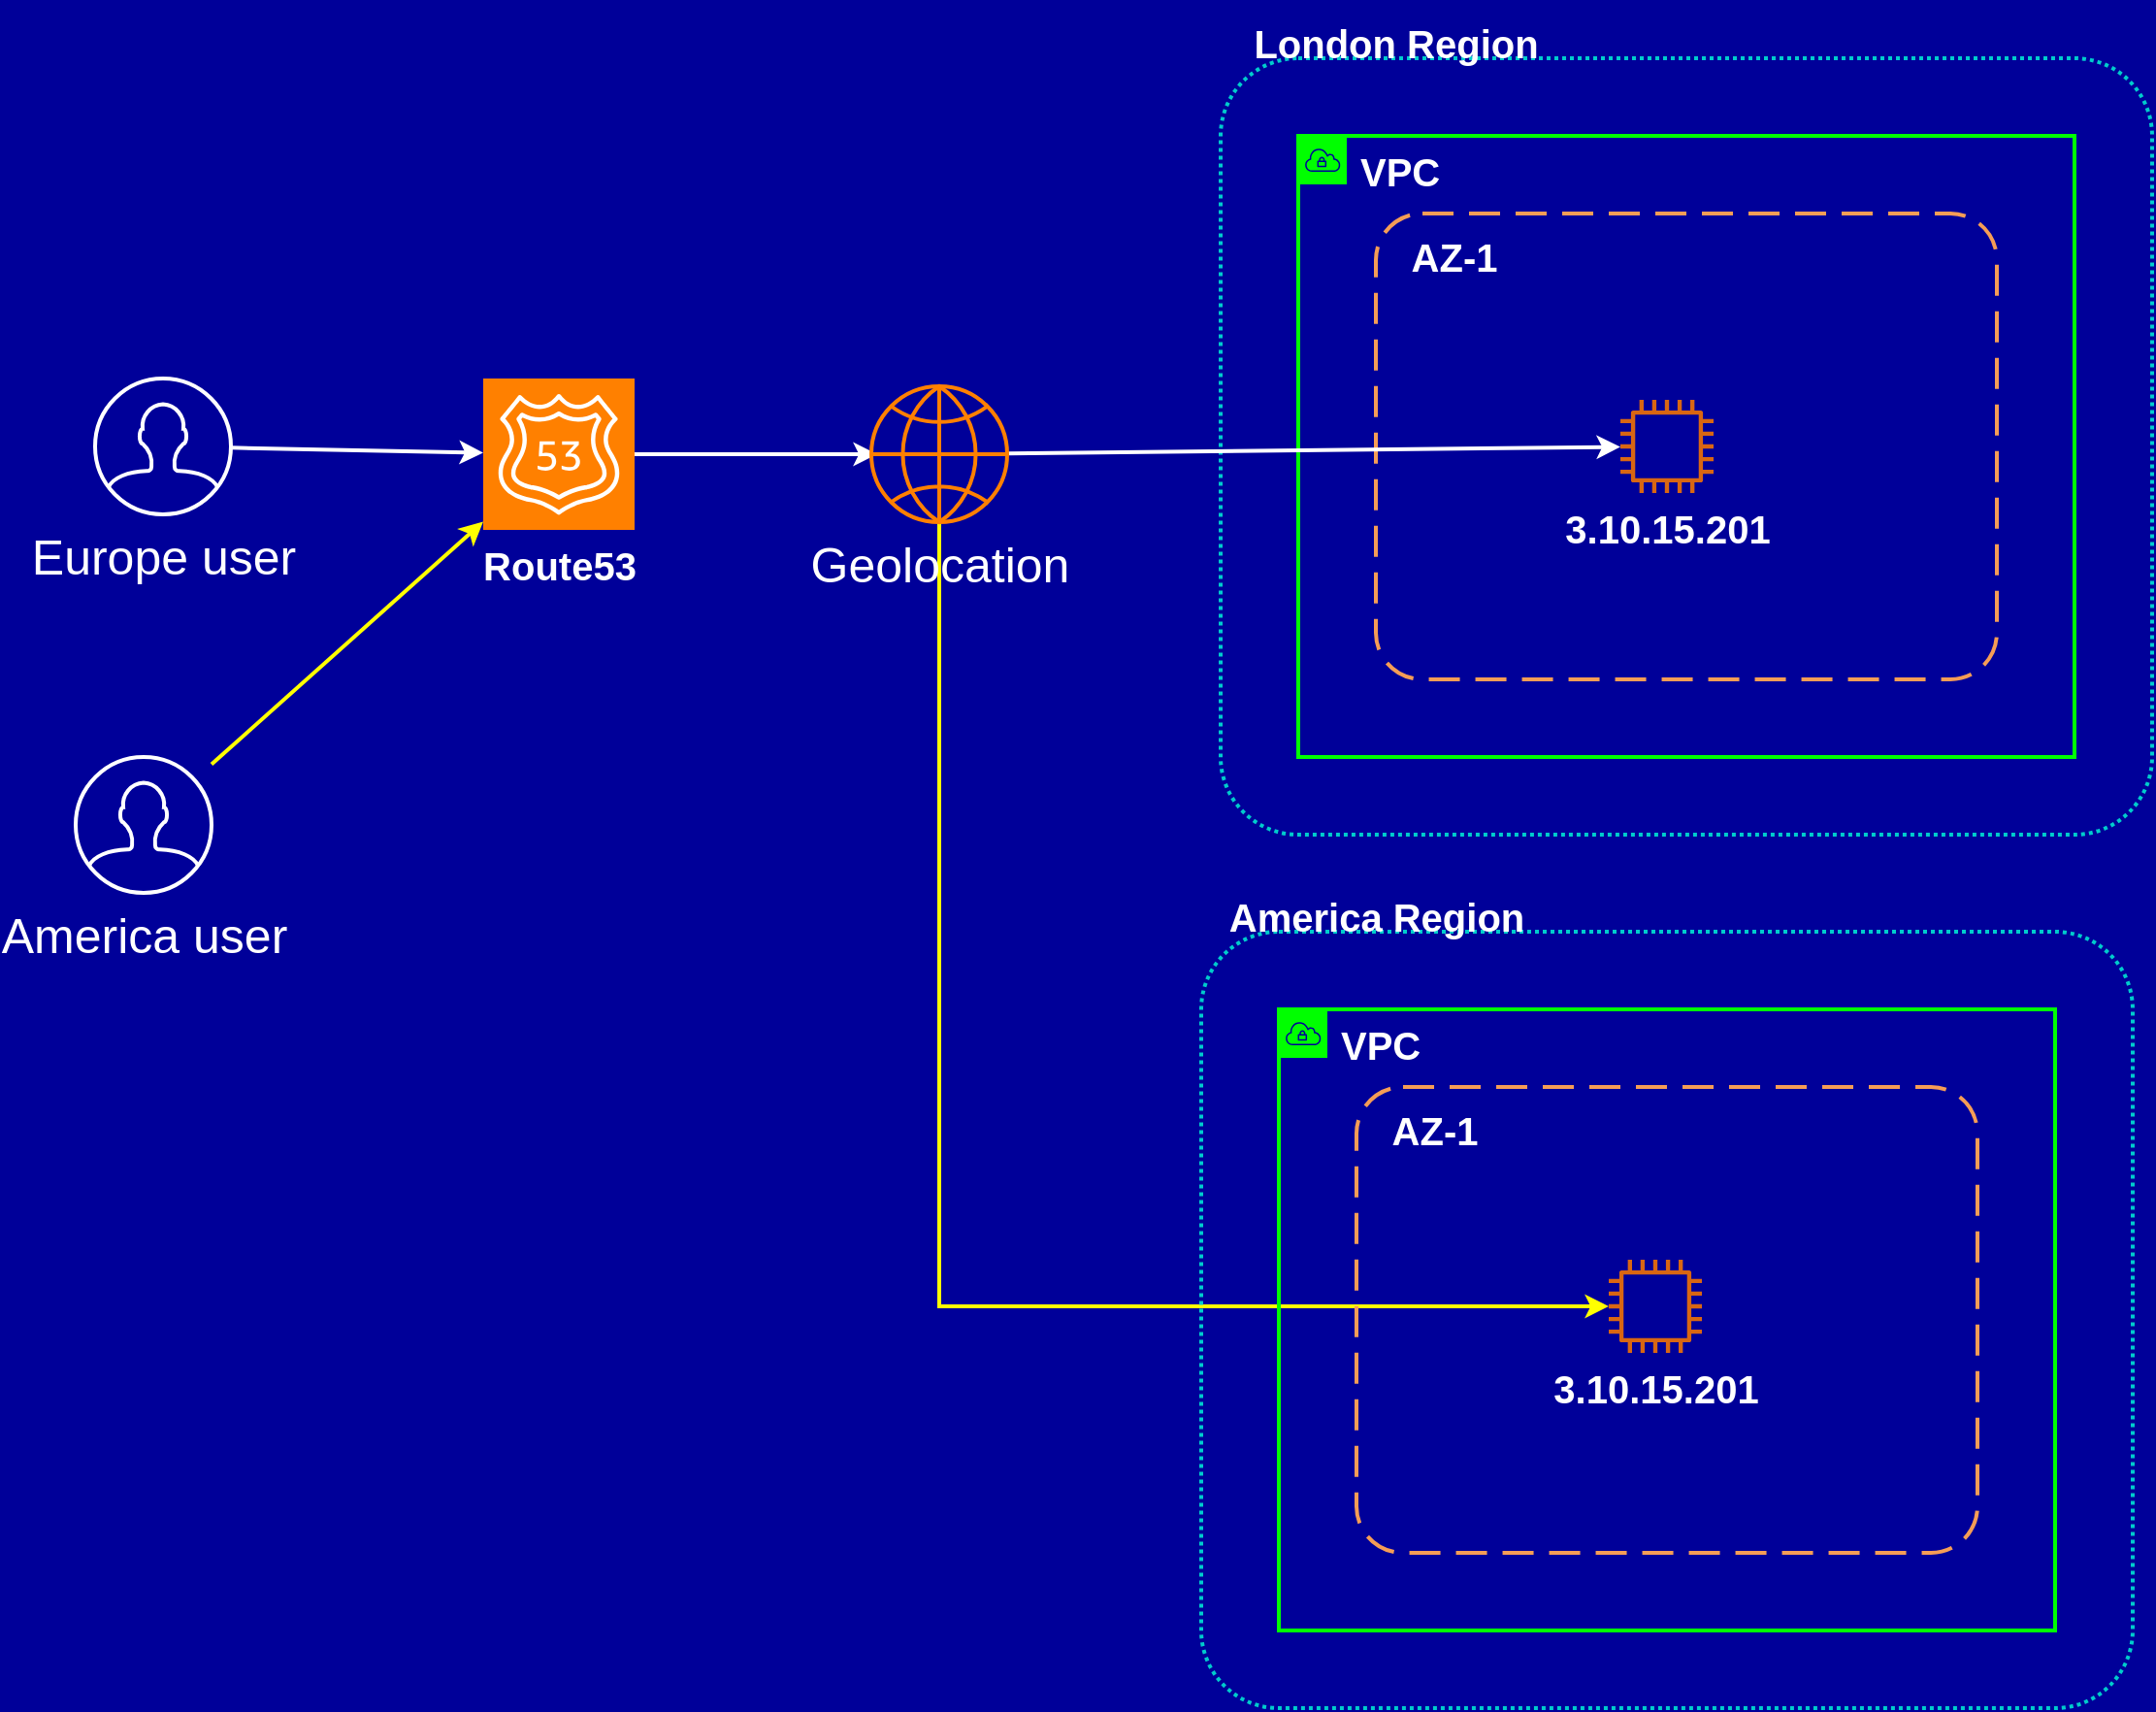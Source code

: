 <mxfile version="13.4.5" type="device"><diagram id="FZcqLhVVT-N7EDi4To1u" name="Page-1"><mxGraphModel dx="838" dy="480" grid="1" gridSize="10" guides="1" tooltips="1" connect="1" arrows="1" fold="1" page="1" pageScale="1" pageWidth="1169" pageHeight="827" background="#000099" math="0" shadow="0"><root><mxCell id="0"/><mxCell id="1" parent="0"/><mxCell id="jpux6dlKwlldMI1pA13z-85" style="edgeStyle=none;rounded=0;orthogonalLoop=1;jettySize=auto;html=1;strokeColor=#FFFFFF;strokeWidth=2;fontSize=25;shadow=0;sketch=0;" edge="1" parent="1" source="jpux6dlKwlldMI1pA13z-63" target="jpux6dlKwlldMI1pA13z-67"><mxGeometry relative="1" as="geometry"/></mxCell><mxCell id="jpux6dlKwlldMI1pA13z-63" value="&lt;font color=&quot;#ffffff&quot;&gt;Europe user&lt;/font&gt;" style="html=1;verticalLabelPosition=bottom;align=center;labelBackgroundColor=none;verticalAlign=top;strokeWidth=2;shadow=0;dashed=0;shape=mxgraph.ios7.icons.user;gradientColor=none;fontSize=25;fillColor=none;strokeColor=#FFFFFF;sketch=0;" vertex="1" parent="1"><mxGeometry x="80" y="325" width="70" height="70" as="geometry"/></mxCell><mxCell id="jpux6dlKwlldMI1pA13z-86" style="edgeStyle=none;rounded=0;orthogonalLoop=1;jettySize=auto;html=1;entryX=0.06;entryY=0.5;entryDx=0;entryDy=0;entryPerimeter=0;strokeColor=#FFFFFF;strokeWidth=2;fontSize=25;shadow=0;sketch=0;" edge="1" parent="1" source="jpux6dlKwlldMI1pA13z-67"><mxGeometry relative="1" as="geometry"><mxPoint x="483" y="364" as="targetPoint"/></mxGeometry></mxCell><mxCell id="jpux6dlKwlldMI1pA13z-67" value="&lt;b&gt;&lt;font style=&quot;font-size: 20px&quot; color=&quot;#ffffff&quot;&gt;Route53&lt;/font&gt;&lt;/b&gt;" style="outlineConnect=0;fontColor=#232F3E;gradientDirection=north;strokeColor=#ffffff;dashed=0;verticalLabelPosition=bottom;verticalAlign=top;align=center;html=1;fontSize=12;fontStyle=0;aspect=fixed;shape=mxgraph.aws4.resourceIcon;resIcon=mxgraph.aws4.route_53;fillColor=#FF8000;shadow=0;sketch=0;" vertex="1" parent="1"><mxGeometry x="280" y="325" width="78" height="78" as="geometry"/></mxCell><mxCell id="jpux6dlKwlldMI1pA13z-70" value="&lt;font style=&quot;font-size: 20px&quot; color=&quot;#ffffff&quot;&gt;&lt;b&gt;VPC&lt;/b&gt;&lt;/font&gt;" style="points=[[0,0],[0.25,0],[0.5,0],[0.75,0],[1,0],[1,0.25],[1,0.5],[1,0.75],[1,1],[0.75,1],[0.5,1],[0.25,1],[0,1],[0,0.75],[0,0.5],[0,0.25]];outlineConnect=0;gradientColor=none;html=1;whiteSpace=wrap;fontSize=12;fontStyle=0;shape=mxgraph.aws4.group;grIcon=mxgraph.aws4.group_vpc;fillColor=none;verticalAlign=top;align=left;spacingLeft=30;fontColor=#AAB7B8;dashed=0;strokeColor=#00FF00;strokeWidth=2;labelBackgroundColor=none;shadow=0;sketch=0;" vertex="1" parent="1"><mxGeometry x="700" y="200" width="400" height="320" as="geometry"/></mxCell><mxCell id="jpux6dlKwlldMI1pA13z-71" value="" style="rounded=1;arcSize=10;dashed=1;fillColor=none;gradientColor=none;dashPattern=1 1;strokeWidth=2;strokeColor=#00CCCC;labelBackgroundColor=none;fontSize=25;shadow=0;sketch=0;" vertex="1" parent="1"><mxGeometry x="660" y="160" width="480" height="400" as="geometry"/></mxCell><mxCell id="jpux6dlKwlldMI1pA13z-74" value="" style="rounded=1;arcSize=10;dashed=1;strokeColor=#F59D56;fillColor=none;gradientColor=none;dashPattern=8 4;strokeWidth=2;labelBackgroundColor=none;fontSize=25;shadow=0;sketch=0;" vertex="1" parent="1"><mxGeometry x="740" y="240" width="320" height="240" as="geometry"/></mxCell><mxCell id="jpux6dlKwlldMI1pA13z-75" value="&lt;font color=&quot;#ffffff&quot;&gt;&lt;span style=&quot;font-size: 20px&quot;&gt;&lt;b&gt;London Region&lt;/b&gt;&lt;/span&gt;&lt;/font&gt;" style="text;html=1;resizable=0;autosize=1;align=center;verticalAlign=middle;points=[];fillColor=none;strokeColor=none;rounded=0;labelBackgroundColor=none;fontSize=25;shadow=0;sketch=0;" vertex="1" parent="1"><mxGeometry x="670" y="130" width="160" height="40" as="geometry"/></mxCell><mxCell id="jpux6dlKwlldMI1pA13z-76" value="&lt;font color=&quot;#ffffff&quot;&gt;&lt;span style=&quot;font-size: 20px&quot;&gt;&lt;b&gt;AZ-1&lt;/b&gt;&lt;/span&gt;&lt;/font&gt;" style="text;html=1;resizable=0;autosize=1;align=center;verticalAlign=middle;points=[];fillColor=none;strokeColor=none;rounded=0;labelBackgroundColor=none;fontSize=25;shadow=0;sketch=0;" vertex="1" parent="1"><mxGeometry x="750" y="250" width="60" height="20" as="geometry"/></mxCell><mxCell id="jpux6dlKwlldMI1pA13z-81" value="&lt;font color=&quot;#ffffff&quot; size=&quot;1&quot;&gt;&lt;b style=&quot;font-size: 20px&quot;&gt;3.10.15.201&lt;/b&gt;&lt;/font&gt;" style="outlineConnect=0;fontColor=#232F3E;gradientColor=none;fillColor=#D86613;strokeColor=none;dashed=0;verticalLabelPosition=bottom;verticalAlign=top;align=center;html=1;fontSize=12;fontStyle=0;aspect=fixed;pointerEvents=1;shape=mxgraph.aws4.instance2;labelBackgroundColor=none;strokeWidth=2;shadow=0;sketch=0;" vertex="1" parent="1"><mxGeometry x="866" y="336" width="48" height="48" as="geometry"/></mxCell><mxCell id="jpux6dlKwlldMI1pA13z-95" style="edgeStyle=none;rounded=0;sketch=0;orthogonalLoop=1;jettySize=auto;html=1;shadow=0;strokeWidth=2;fontSize=25;fontColor=#FFFFFF;strokeColor=#FFFF00;" edge="1" parent="1" source="jpux6dlKwlldMI1pA13z-94" target="jpux6dlKwlldMI1pA13z-67"><mxGeometry relative="1" as="geometry"/></mxCell><mxCell id="jpux6dlKwlldMI1pA13z-94" value="&lt;font color=&quot;#ffffff&quot;&gt;America user&lt;/font&gt;" style="html=1;verticalLabelPosition=bottom;align=center;labelBackgroundColor=none;verticalAlign=top;strokeWidth=2;shadow=0;dashed=0;shape=mxgraph.ios7.icons.user;gradientColor=none;fontSize=25;fillColor=none;strokeColor=#FFFFFF;sketch=0;" vertex="1" parent="1"><mxGeometry x="70" y="520" width="70" height="70" as="geometry"/></mxCell><mxCell id="jpux6dlKwlldMI1pA13z-104" style="edgeStyle=none;rounded=0;sketch=0;orthogonalLoop=1;jettySize=auto;html=1;shadow=0;strokeColor=#FFFFFF;strokeWidth=2;fontSize=25;" edge="1" parent="1" source="jpux6dlKwlldMI1pA13z-97" target="jpux6dlKwlldMI1pA13z-81"><mxGeometry relative="1" as="geometry"/></mxCell><mxCell id="jpux6dlKwlldMI1pA13z-105" style="edgeStyle=orthogonalEdgeStyle;rounded=0;sketch=0;orthogonalLoop=1;jettySize=auto;html=1;shadow=0;strokeColor=#FFFF00;strokeWidth=2;fontSize=25;fontColor=#FFFFFF;" edge="1" parent="1" source="jpux6dlKwlldMI1pA13z-97" target="jpux6dlKwlldMI1pA13z-103"><mxGeometry relative="1" as="geometry"><Array as="points"><mxPoint x="515" y="803"/></Array></mxGeometry></mxCell><mxCell id="jpux6dlKwlldMI1pA13z-97" value="&lt;font color=&quot;#ffffff&quot;&gt;Geolocation&lt;/font&gt;" style="html=1;verticalLabelPosition=bottom;align=center;labelBackgroundColor=none;verticalAlign=top;strokeWidth=2;shadow=0;dashed=0;shape=mxgraph.ios7.icons.globe;gradientColor=#FF3333;fontSize=25;fillColor=none;strokeColor=#FF8000;" vertex="1" parent="1"><mxGeometry x="480" y="329" width="70" height="70" as="geometry"/></mxCell><mxCell id="jpux6dlKwlldMI1pA13z-98" value="&lt;font style=&quot;font-size: 20px&quot; color=&quot;#ffffff&quot;&gt;&lt;b&gt;VPC&lt;/b&gt;&lt;/font&gt;" style="points=[[0,0],[0.25,0],[0.5,0],[0.75,0],[1,0],[1,0.25],[1,0.5],[1,0.75],[1,1],[0.75,1],[0.5,1],[0.25,1],[0,1],[0,0.75],[0,0.5],[0,0.25]];outlineConnect=0;gradientColor=none;html=1;whiteSpace=wrap;fontSize=12;fontStyle=0;shape=mxgraph.aws4.group;grIcon=mxgraph.aws4.group_vpc;fillColor=none;verticalAlign=top;align=left;spacingLeft=30;fontColor=#AAB7B8;dashed=0;strokeColor=#00FF00;strokeWidth=2;labelBackgroundColor=none;shadow=0;sketch=0;" vertex="1" parent="1"><mxGeometry x="690" y="650" width="400" height="320" as="geometry"/></mxCell><mxCell id="jpux6dlKwlldMI1pA13z-99" value="" style="rounded=1;arcSize=10;dashed=1;fillColor=none;gradientColor=none;dashPattern=1 1;strokeWidth=2;strokeColor=#00CCCC;labelBackgroundColor=none;fontSize=25;shadow=0;sketch=0;" vertex="1" parent="1"><mxGeometry x="650" y="610" width="480" height="400" as="geometry"/></mxCell><mxCell id="jpux6dlKwlldMI1pA13z-100" value="" style="rounded=1;arcSize=10;dashed=1;strokeColor=#F59D56;fillColor=none;gradientColor=none;dashPattern=8 4;strokeWidth=2;labelBackgroundColor=none;fontSize=25;shadow=0;sketch=0;" vertex="1" parent="1"><mxGeometry x="730" y="690" width="320" height="240" as="geometry"/></mxCell><mxCell id="jpux6dlKwlldMI1pA13z-101" value="&lt;font color=&quot;#ffffff&quot;&gt;&lt;span style=&quot;font-size: 20px&quot;&gt;&lt;b&gt;America Region&lt;/b&gt;&lt;/span&gt;&lt;/font&gt;" style="text;html=1;resizable=0;autosize=1;align=center;verticalAlign=middle;points=[];fillColor=none;strokeColor=none;rounded=0;labelBackgroundColor=none;fontSize=25;shadow=0;sketch=0;" vertex="1" parent="1"><mxGeometry x="655" y="580" width="170" height="40" as="geometry"/></mxCell><mxCell id="jpux6dlKwlldMI1pA13z-102" value="&lt;font color=&quot;#ffffff&quot;&gt;&lt;span style=&quot;font-size: 20px&quot;&gt;&lt;b&gt;AZ-1&lt;/b&gt;&lt;/span&gt;&lt;/font&gt;" style="text;html=1;resizable=0;autosize=1;align=center;verticalAlign=middle;points=[];fillColor=none;strokeColor=none;rounded=0;labelBackgroundColor=none;fontSize=25;shadow=0;sketch=0;" vertex="1" parent="1"><mxGeometry x="740" y="700" width="60" height="20" as="geometry"/></mxCell><mxCell id="jpux6dlKwlldMI1pA13z-103" value="&lt;font color=&quot;#ffffff&quot; size=&quot;1&quot;&gt;&lt;b style=&quot;font-size: 20px&quot;&gt;3.10.15.201&lt;/b&gt;&lt;/font&gt;" style="outlineConnect=0;fontColor=#232F3E;gradientColor=none;fillColor=#D86613;strokeColor=none;dashed=0;verticalLabelPosition=bottom;verticalAlign=top;align=center;html=1;fontSize=12;fontStyle=0;aspect=fixed;pointerEvents=1;shape=mxgraph.aws4.instance2;labelBackgroundColor=none;strokeWidth=2;shadow=0;sketch=0;" vertex="1" parent="1"><mxGeometry x="860" y="779" width="48" height="48" as="geometry"/></mxCell></root></mxGraphModel></diagram></mxfile>